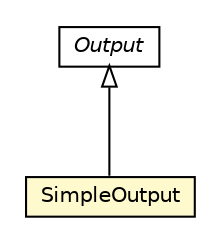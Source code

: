 #!/usr/local/bin/dot
#
# Class diagram 
# Generated by UMLGraph version R5_6-24-gf6e263 (http://www.umlgraph.org/)
#

digraph G {
	edge [fontname="Helvetica",fontsize=10,labelfontname="Helvetica",labelfontsize=10];
	node [fontname="Helvetica",fontsize=10,shape=plaintext];
	nodesep=0.25;
	ranksep=0.5;
	// org.universAAL.middleware.ui.rdf.Output
	c7657239 [label=<<table title="org.universAAL.middleware.ui.rdf.Output" border="0" cellborder="1" cellspacing="0" cellpadding="2" port="p" href="./Output.html">
		<tr><td><table border="0" cellspacing="0" cellpadding="1">
<tr><td align="center" balign="center"><font face="Helvetica-Oblique"> Output </font></td></tr>
		</table></td></tr>
		</table>>, URL="./Output.html", fontname="Helvetica", fontcolor="black", fontsize=10.0];
	// org.universAAL.middleware.ui.rdf.SimpleOutput
	c7657251 [label=<<table title="org.universAAL.middleware.ui.rdf.SimpleOutput" border="0" cellborder="1" cellspacing="0" cellpadding="2" port="p" bgcolor="lemonChiffon" href="./SimpleOutput.html">
		<tr><td><table border="0" cellspacing="0" cellpadding="1">
<tr><td align="center" balign="center"> SimpleOutput </td></tr>
		</table></td></tr>
		</table>>, URL="./SimpleOutput.html", fontname="Helvetica", fontcolor="black", fontsize=10.0];
	//org.universAAL.middleware.ui.rdf.SimpleOutput extends org.universAAL.middleware.ui.rdf.Output
	c7657239:p -> c7657251:p [dir=back,arrowtail=empty];
}

